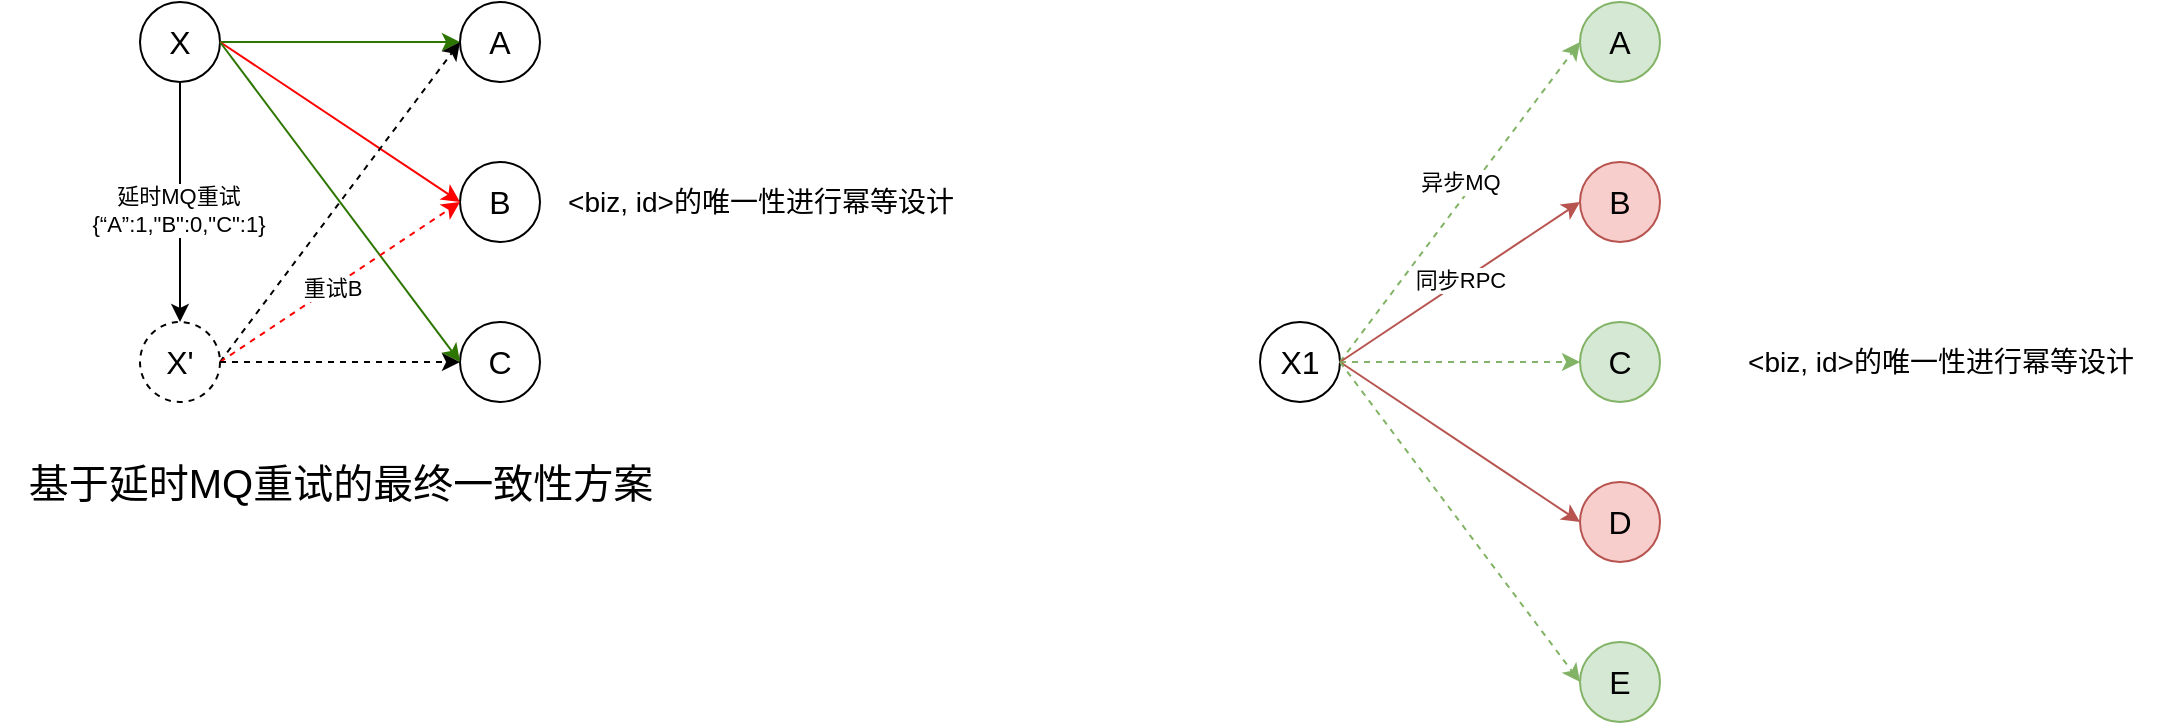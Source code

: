 <mxfile version="21.3.8" type="github">
  <diagram name="第 1 页" id="RvF4JFnmUqcA-O_TM8n8">
    <mxGraphModel dx="837" dy="514" grid="1" gridSize="10" guides="1" tooltips="1" connect="1" arrows="1" fold="1" page="1" pageScale="1" pageWidth="827" pageHeight="1169" math="0" shadow="0">
      <root>
        <mxCell id="0" />
        <mxCell id="1" parent="0" />
        <mxCell id="TPkWG51owNl1POxs21rs-1" value="&lt;font style=&quot;font-size: 16px;&quot;&gt;A&lt;/font&gt;" style="ellipse;whiteSpace=wrap;html=1;aspect=fixed;" parent="1" vertex="1">
          <mxGeometry x="480" y="240" width="40" height="40" as="geometry" />
        </mxCell>
        <mxCell id="TPkWG51owNl1POxs21rs-3" value="&lt;font style=&quot;font-size: 16px;&quot;&gt;B&lt;/font&gt;" style="ellipse;whiteSpace=wrap;html=1;aspect=fixed;" parent="1" vertex="1">
          <mxGeometry x="480" y="320" width="40" height="40" as="geometry" />
        </mxCell>
        <mxCell id="TPkWG51owNl1POxs21rs-4" value="&lt;font style=&quot;font-size: 16px;&quot;&gt;C&lt;/font&gt;" style="ellipse;whiteSpace=wrap;html=1;aspect=fixed;" parent="1" vertex="1">
          <mxGeometry x="480" y="400" width="40" height="40" as="geometry" />
        </mxCell>
        <mxCell id="TPkWG51owNl1POxs21rs-5" value="&lt;font style=&quot;font-size: 16px;&quot;&gt;X&lt;/font&gt;" style="ellipse;whiteSpace=wrap;html=1;aspect=fixed;" parent="1" vertex="1">
          <mxGeometry x="320" y="240" width="40" height="40" as="geometry" />
        </mxCell>
        <mxCell id="TPkWG51owNl1POxs21rs-6" value="" style="endArrow=classic;html=1;rounded=0;exitX=1;exitY=0.5;exitDx=0;exitDy=0;entryX=0;entryY=0.5;entryDx=0;entryDy=0;fillColor=#60a917;strokeColor=#2D7600;" parent="1" source="TPkWG51owNl1POxs21rs-5" target="TPkWG51owNl1POxs21rs-1" edge="1">
          <mxGeometry width="50" height="50" relative="1" as="geometry">
            <mxPoint x="320" y="450" as="sourcePoint" />
            <mxPoint x="370" y="400" as="targetPoint" />
          </mxGeometry>
        </mxCell>
        <mxCell id="TPkWG51owNl1POxs21rs-7" value="" style="endArrow=classic;html=1;rounded=0;exitX=1;exitY=0.5;exitDx=0;exitDy=0;entryX=0;entryY=0.5;entryDx=0;entryDy=0;strokeColor=#FF0000;" parent="1" source="TPkWG51owNl1POxs21rs-5" target="TPkWG51owNl1POxs21rs-3" edge="1">
          <mxGeometry width="50" height="50" relative="1" as="geometry">
            <mxPoint x="370" y="310" as="sourcePoint" />
            <mxPoint x="490" y="270" as="targetPoint" />
          </mxGeometry>
        </mxCell>
        <mxCell id="TPkWG51owNl1POxs21rs-8" value="" style="endArrow=classic;html=1;rounded=0;exitX=1;exitY=0.5;exitDx=0;exitDy=0;entryX=0;entryY=0.5;entryDx=0;entryDy=0;fillColor=#60a917;strokeColor=#2D7600;" parent="1" source="TPkWG51owNl1POxs21rs-5" target="TPkWG51owNl1POxs21rs-4" edge="1">
          <mxGeometry width="50" height="50" relative="1" as="geometry">
            <mxPoint x="370" y="310" as="sourcePoint" />
            <mxPoint x="490" y="350" as="targetPoint" />
          </mxGeometry>
        </mxCell>
        <mxCell id="TPkWG51owNl1POxs21rs-9" value="&lt;font style=&quot;font-size: 16px;&quot;&gt;X&#39;&lt;/font&gt;" style="ellipse;whiteSpace=wrap;html=1;aspect=fixed;dashed=1;" parent="1" vertex="1">
          <mxGeometry x="320" y="400" width="40" height="40" as="geometry" />
        </mxCell>
        <mxCell id="TPkWG51owNl1POxs21rs-10" value="" style="endArrow=classic;html=1;rounded=0;exitX=0.5;exitY=1;exitDx=0;exitDy=0;entryX=0.5;entryY=0;entryDx=0;entryDy=0;" parent="1" source="TPkWG51owNl1POxs21rs-5" target="TPkWG51owNl1POxs21rs-9" edge="1">
          <mxGeometry width="50" height="50" relative="1" as="geometry">
            <mxPoint x="370" y="270" as="sourcePoint" />
            <mxPoint x="490" y="270" as="targetPoint" />
          </mxGeometry>
        </mxCell>
        <mxCell id="TPkWG51owNl1POxs21rs-11" value="延时MQ重试&lt;br&gt;{“A”:1,&quot;B&quot;:0,&quot;C&quot;:1}" style="edgeLabel;html=1;align=center;verticalAlign=middle;resizable=0;points=[];" parent="TPkWG51owNl1POxs21rs-10" vertex="1" connectable="0">
          <mxGeometry x="0.067" y="-1" relative="1" as="geometry">
            <mxPoint as="offset" />
          </mxGeometry>
        </mxCell>
        <mxCell id="TPkWG51owNl1POxs21rs-12" value="" style="endArrow=classic;html=1;rounded=0;exitX=1;exitY=0.5;exitDx=0;exitDy=0;entryX=0;entryY=0.5;entryDx=0;entryDy=0;dashed=1;" parent="1" source="TPkWG51owNl1POxs21rs-9" target="TPkWG51owNl1POxs21rs-1" edge="1">
          <mxGeometry width="50" height="50" relative="1" as="geometry">
            <mxPoint x="370" y="270" as="sourcePoint" />
            <mxPoint x="490" y="270" as="targetPoint" />
          </mxGeometry>
        </mxCell>
        <mxCell id="TPkWG51owNl1POxs21rs-13" value="" style="endArrow=classic;html=1;rounded=0;exitX=1;exitY=0.5;exitDx=0;exitDy=0;entryX=0;entryY=0.5;entryDx=0;entryDy=0;dashed=1;fillColor=#008a00;strokeColor=#FF0000;" parent="1" source="TPkWG51owNl1POxs21rs-9" target="TPkWG51owNl1POxs21rs-3" edge="1">
          <mxGeometry width="50" height="50" relative="1" as="geometry">
            <mxPoint x="370" y="430" as="sourcePoint" />
            <mxPoint x="490" y="270" as="targetPoint" />
          </mxGeometry>
        </mxCell>
        <mxCell id="TPkWG51owNl1POxs21rs-15" value="重试B" style="edgeLabel;html=1;align=center;verticalAlign=middle;resizable=0;points=[];" parent="TPkWG51owNl1POxs21rs-13" vertex="1" connectable="0">
          <mxGeometry x="-0.069" relative="1" as="geometry">
            <mxPoint as="offset" />
          </mxGeometry>
        </mxCell>
        <mxCell id="TPkWG51owNl1POxs21rs-14" value="" style="endArrow=classic;html=1;rounded=0;exitX=1;exitY=0.5;exitDx=0;exitDy=0;entryX=0;entryY=0.5;entryDx=0;entryDy=0;dashed=1;" parent="1" source="TPkWG51owNl1POxs21rs-9" target="TPkWG51owNl1POxs21rs-4" edge="1">
          <mxGeometry width="50" height="50" relative="1" as="geometry">
            <mxPoint x="370" y="430" as="sourcePoint" />
            <mxPoint x="490" y="350" as="targetPoint" />
          </mxGeometry>
        </mxCell>
        <mxCell id="TPkWG51owNl1POxs21rs-16" value="&lt;font style=&quot;font-size: 14px;&quot;&gt;&amp;lt;biz, id&amp;gt;的唯一性进行幂等设计&lt;/font&gt;" style="text;html=1;align=center;verticalAlign=middle;resizable=0;points=[];autosize=1;strokeColor=none;fillColor=none;" parent="1" vertex="1">
          <mxGeometry x="520" y="325" width="220" height="30" as="geometry" />
        </mxCell>
        <mxCell id="TPkWG51owNl1POxs21rs-17" value="&lt;font style=&quot;font-size: 20px;&quot;&gt;基于延时MQ重试的最终一致性方案&lt;/font&gt;" style="text;html=1;align=center;verticalAlign=middle;resizable=0;points=[];autosize=1;strokeColor=none;fillColor=none;" parent="1" vertex="1">
          <mxGeometry x="250" y="460" width="340" height="40" as="geometry" />
        </mxCell>
        <mxCell id="WIJPGpn4xoMLTErM7KjX-1" value="&lt;font style=&quot;font-size: 16px;&quot;&gt;A&lt;/font&gt;" style="ellipse;whiteSpace=wrap;html=1;aspect=fixed;fillColor=#d5e8d4;strokeColor=#82b366;" vertex="1" parent="1">
          <mxGeometry x="1040" y="240" width="40" height="40" as="geometry" />
        </mxCell>
        <mxCell id="WIJPGpn4xoMLTErM7KjX-2" value="&lt;font style=&quot;font-size: 16px;&quot;&gt;B&lt;/font&gt;" style="ellipse;whiteSpace=wrap;html=1;aspect=fixed;fillColor=#f8cecc;strokeColor=#b85450;" vertex="1" parent="1">
          <mxGeometry x="1040" y="320" width="40" height="40" as="geometry" />
        </mxCell>
        <mxCell id="WIJPGpn4xoMLTErM7KjX-3" value="&lt;font style=&quot;font-size: 16px;&quot;&gt;C&lt;/font&gt;" style="ellipse;whiteSpace=wrap;html=1;aspect=fixed;fillColor=#d5e8d4;strokeColor=#82b366;" vertex="1" parent="1">
          <mxGeometry x="1040" y="400" width="40" height="40" as="geometry" />
        </mxCell>
        <mxCell id="WIJPGpn4xoMLTErM7KjX-4" value="&lt;font style=&quot;font-size: 16px;&quot;&gt;X1&lt;/font&gt;" style="ellipse;whiteSpace=wrap;html=1;aspect=fixed;" vertex="1" parent="1">
          <mxGeometry x="880" y="400" width="40" height="40" as="geometry" />
        </mxCell>
        <mxCell id="WIJPGpn4xoMLTErM7KjX-5" value="" style="endArrow=classic;html=1;rounded=0;exitX=1;exitY=0.5;exitDx=0;exitDy=0;entryX=0;entryY=0.5;entryDx=0;entryDy=0;fillColor=#d5e8d4;strokeColor=#82b366;dashed=1;" edge="1" parent="1" source="WIJPGpn4xoMLTErM7KjX-4" target="WIJPGpn4xoMLTErM7KjX-1">
          <mxGeometry width="50" height="50" relative="1" as="geometry">
            <mxPoint x="880" y="450" as="sourcePoint" />
            <mxPoint x="930" y="400" as="targetPoint" />
          </mxGeometry>
        </mxCell>
        <mxCell id="WIJPGpn4xoMLTErM7KjX-22" value="异步MQ" style="edgeLabel;html=1;align=center;verticalAlign=middle;resizable=0;points=[];" vertex="1" connectable="0" parent="WIJPGpn4xoMLTErM7KjX-5">
          <mxGeometry x="0.087" y="-1" relative="1" as="geometry">
            <mxPoint x="-6" y="-4" as="offset" />
          </mxGeometry>
        </mxCell>
        <mxCell id="WIJPGpn4xoMLTErM7KjX-6" value="" style="endArrow=classic;html=1;rounded=0;exitX=1;exitY=0.5;exitDx=0;exitDy=0;entryX=0;entryY=0.5;entryDx=0;entryDy=0;strokeColor=#b85450;fillColor=#f8cecc;" edge="1" parent="1" source="WIJPGpn4xoMLTErM7KjX-4" target="WIJPGpn4xoMLTErM7KjX-2">
          <mxGeometry width="50" height="50" relative="1" as="geometry">
            <mxPoint x="930" y="310" as="sourcePoint" />
            <mxPoint x="1050" y="270" as="targetPoint" />
          </mxGeometry>
        </mxCell>
        <mxCell id="WIJPGpn4xoMLTErM7KjX-21" value="同步RPC" style="edgeLabel;html=1;align=center;verticalAlign=middle;resizable=0;points=[];" vertex="1" connectable="0" parent="WIJPGpn4xoMLTErM7KjX-6">
          <mxGeometry x="0.001" y="1" relative="1" as="geometry">
            <mxPoint as="offset" />
          </mxGeometry>
        </mxCell>
        <mxCell id="WIJPGpn4xoMLTErM7KjX-7" value="" style="endArrow=classic;html=1;rounded=0;exitX=1;exitY=0.5;exitDx=0;exitDy=0;entryX=0;entryY=0.5;entryDx=0;entryDy=0;fillColor=#d5e8d4;strokeColor=#82b366;dashed=1;" edge="1" parent="1" source="WIJPGpn4xoMLTErM7KjX-4" target="WIJPGpn4xoMLTErM7KjX-3">
          <mxGeometry width="50" height="50" relative="1" as="geometry">
            <mxPoint x="930" y="310" as="sourcePoint" />
            <mxPoint x="1050" y="350" as="targetPoint" />
          </mxGeometry>
        </mxCell>
        <mxCell id="WIJPGpn4xoMLTErM7KjX-15" value="&lt;font style=&quot;font-size: 14px;&quot;&gt;&amp;lt;biz, id&amp;gt;的唯一性进行幂等设计&lt;/font&gt;" style="text;html=1;align=center;verticalAlign=middle;resizable=0;points=[];autosize=1;strokeColor=none;fillColor=none;" vertex="1" parent="1">
          <mxGeometry x="1110" y="405" width="220" height="30" as="geometry" />
        </mxCell>
        <mxCell id="WIJPGpn4xoMLTErM7KjX-17" value="&lt;font style=&quot;font-size: 16px;&quot;&gt;D&lt;/font&gt;" style="ellipse;whiteSpace=wrap;html=1;aspect=fixed;fillColor=#f8cecc;strokeColor=#b85450;" vertex="1" parent="1">
          <mxGeometry x="1040" y="480" width="40" height="40" as="geometry" />
        </mxCell>
        <mxCell id="WIJPGpn4xoMLTErM7KjX-18" value="&lt;font style=&quot;font-size: 16px;&quot;&gt;E&lt;/font&gt;" style="ellipse;whiteSpace=wrap;html=1;aspect=fixed;fillColor=#d5e8d4;strokeColor=#82b366;" vertex="1" parent="1">
          <mxGeometry x="1040" y="560" width="40" height="40" as="geometry" />
        </mxCell>
        <mxCell id="WIJPGpn4xoMLTErM7KjX-19" value="" style="endArrow=classic;html=1;rounded=0;exitX=1;exitY=0.5;exitDx=0;exitDy=0;entryX=0;entryY=0.5;entryDx=0;entryDy=0;strokeColor=#b85450;fillColor=#f8cecc;" edge="1" parent="1" source="WIJPGpn4xoMLTErM7KjX-4" target="WIJPGpn4xoMLTErM7KjX-17">
          <mxGeometry width="50" height="50" relative="1" as="geometry">
            <mxPoint x="930" y="270" as="sourcePoint" />
            <mxPoint x="1050" y="350" as="targetPoint" />
          </mxGeometry>
        </mxCell>
        <mxCell id="WIJPGpn4xoMLTErM7KjX-20" value="" style="endArrow=classic;html=1;rounded=0;exitX=1;exitY=0.5;exitDx=0;exitDy=0;entryX=0;entryY=0.5;entryDx=0;entryDy=0;fillColor=#d5e8d4;strokeColor=#82b366;dashed=1;" edge="1" parent="1" source="WIJPGpn4xoMLTErM7KjX-4" target="WIJPGpn4xoMLTErM7KjX-18">
          <mxGeometry width="50" height="50" relative="1" as="geometry">
            <mxPoint x="930" y="270" as="sourcePoint" />
            <mxPoint x="1050" y="430" as="targetPoint" />
          </mxGeometry>
        </mxCell>
      </root>
    </mxGraphModel>
  </diagram>
</mxfile>
